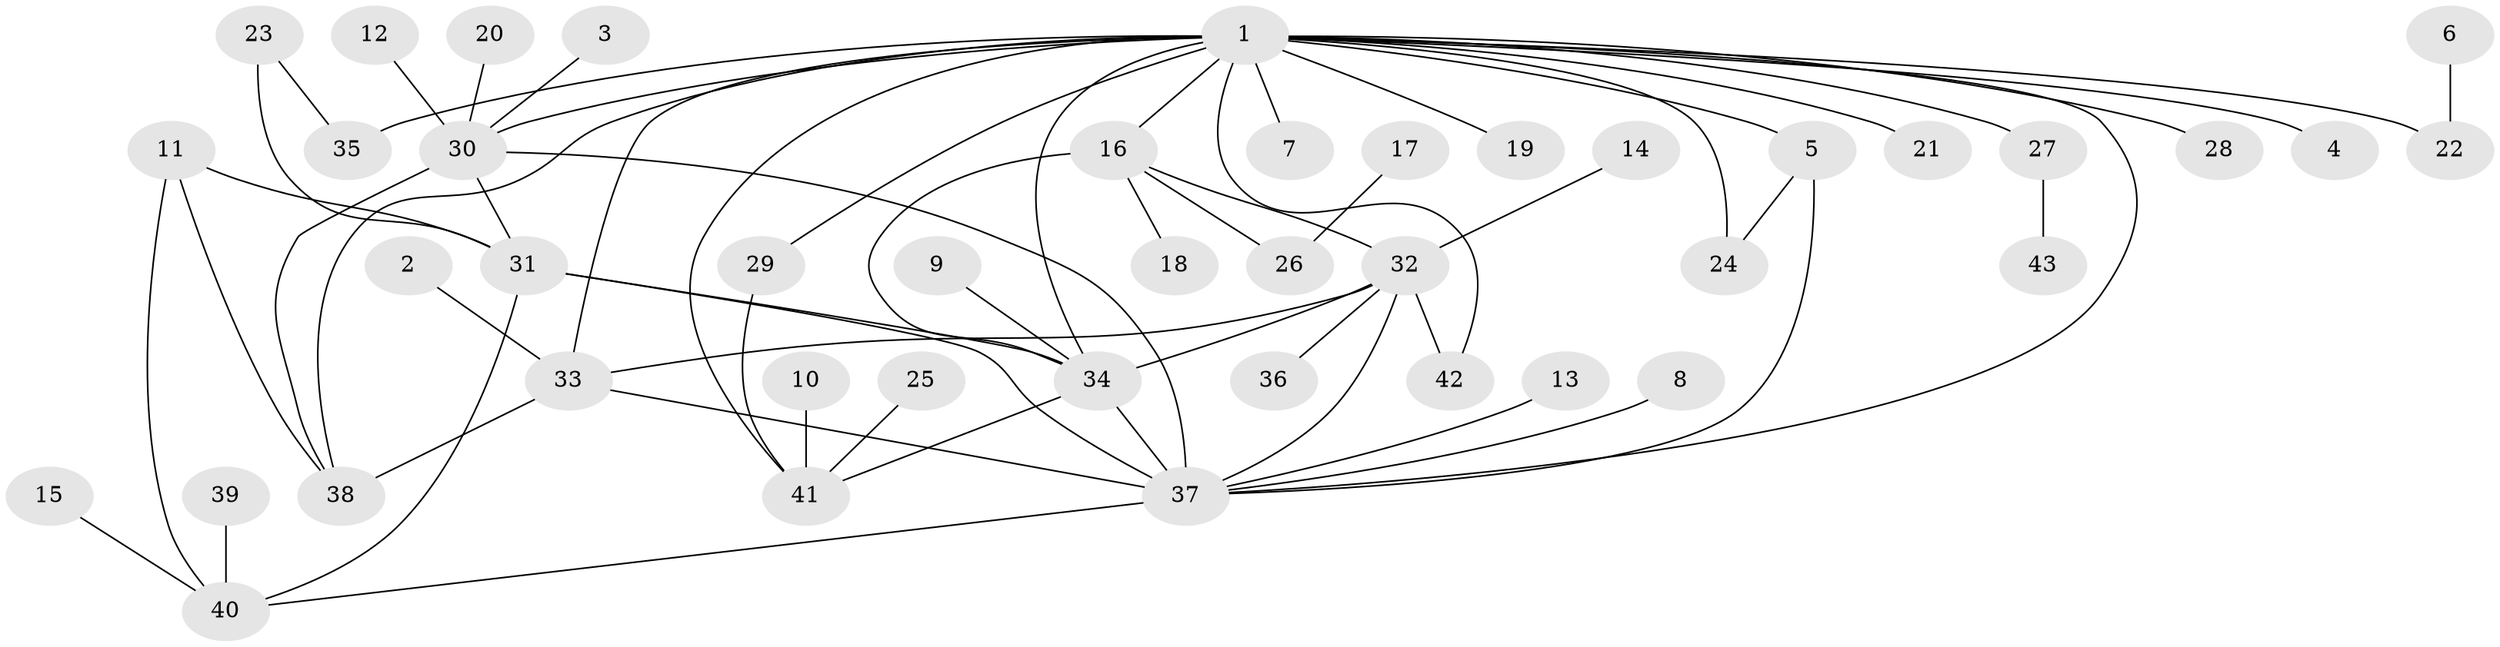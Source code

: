 // original degree distribution, {16: 0.011627906976744186, 11: 0.011627906976744186, 6: 0.023255813953488372, 1: 0.4418604651162791, 3: 0.1511627906976744, 2: 0.20930232558139536, 7: 0.05813953488372093, 8: 0.023255813953488372, 4: 0.05813953488372093, 5: 0.011627906976744186}
// Generated by graph-tools (version 1.1) at 2025/26/03/09/25 03:26:06]
// undirected, 43 vertices, 62 edges
graph export_dot {
graph [start="1"]
  node [color=gray90,style=filled];
  1;
  2;
  3;
  4;
  5;
  6;
  7;
  8;
  9;
  10;
  11;
  12;
  13;
  14;
  15;
  16;
  17;
  18;
  19;
  20;
  21;
  22;
  23;
  24;
  25;
  26;
  27;
  28;
  29;
  30;
  31;
  32;
  33;
  34;
  35;
  36;
  37;
  38;
  39;
  40;
  41;
  42;
  43;
  1 -- 4 [weight=1.0];
  1 -- 5 [weight=1.0];
  1 -- 7 [weight=1.0];
  1 -- 16 [weight=1.0];
  1 -- 19 [weight=1.0];
  1 -- 21 [weight=1.0];
  1 -- 22 [weight=1.0];
  1 -- 24 [weight=1.0];
  1 -- 27 [weight=1.0];
  1 -- 28 [weight=2.0];
  1 -- 29 [weight=1.0];
  1 -- 30 [weight=1.0];
  1 -- 33 [weight=1.0];
  1 -- 34 [weight=2.0];
  1 -- 35 [weight=2.0];
  1 -- 37 [weight=1.0];
  1 -- 38 [weight=1.0];
  1 -- 41 [weight=1.0];
  1 -- 42 [weight=1.0];
  2 -- 33 [weight=1.0];
  3 -- 30 [weight=1.0];
  5 -- 24 [weight=1.0];
  5 -- 37 [weight=1.0];
  6 -- 22 [weight=1.0];
  8 -- 37 [weight=1.0];
  9 -- 34 [weight=1.0];
  10 -- 41 [weight=1.0];
  11 -- 31 [weight=1.0];
  11 -- 38 [weight=1.0];
  11 -- 40 [weight=1.0];
  12 -- 30 [weight=1.0];
  13 -- 37 [weight=1.0];
  14 -- 32 [weight=1.0];
  15 -- 40 [weight=1.0];
  16 -- 18 [weight=1.0];
  16 -- 26 [weight=1.0];
  16 -- 32 [weight=1.0];
  16 -- 34 [weight=1.0];
  17 -- 26 [weight=1.0];
  20 -- 30 [weight=1.0];
  23 -- 31 [weight=1.0];
  23 -- 35 [weight=1.0];
  25 -- 41 [weight=1.0];
  27 -- 43 [weight=1.0];
  29 -- 41 [weight=1.0];
  30 -- 31 [weight=1.0];
  30 -- 37 [weight=1.0];
  30 -- 38 [weight=1.0];
  31 -- 34 [weight=1.0];
  31 -- 37 [weight=1.0];
  31 -- 40 [weight=1.0];
  32 -- 33 [weight=1.0];
  32 -- 34 [weight=2.0];
  32 -- 36 [weight=1.0];
  32 -- 37 [weight=1.0];
  32 -- 42 [weight=1.0];
  33 -- 37 [weight=2.0];
  33 -- 38 [weight=1.0];
  34 -- 37 [weight=1.0];
  34 -- 41 [weight=1.0];
  37 -- 40 [weight=1.0];
  39 -- 40 [weight=1.0];
}
